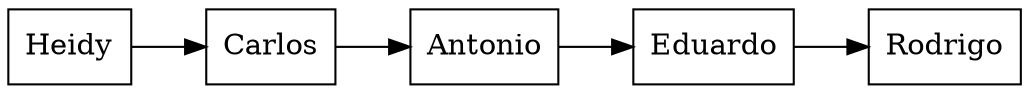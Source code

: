 digraph g {
 rankdir=LR; 
 node [shape = record]
"Heidy"->"Carlos"->"Antonio"->"Eduardo"->"Rodrigo"
}